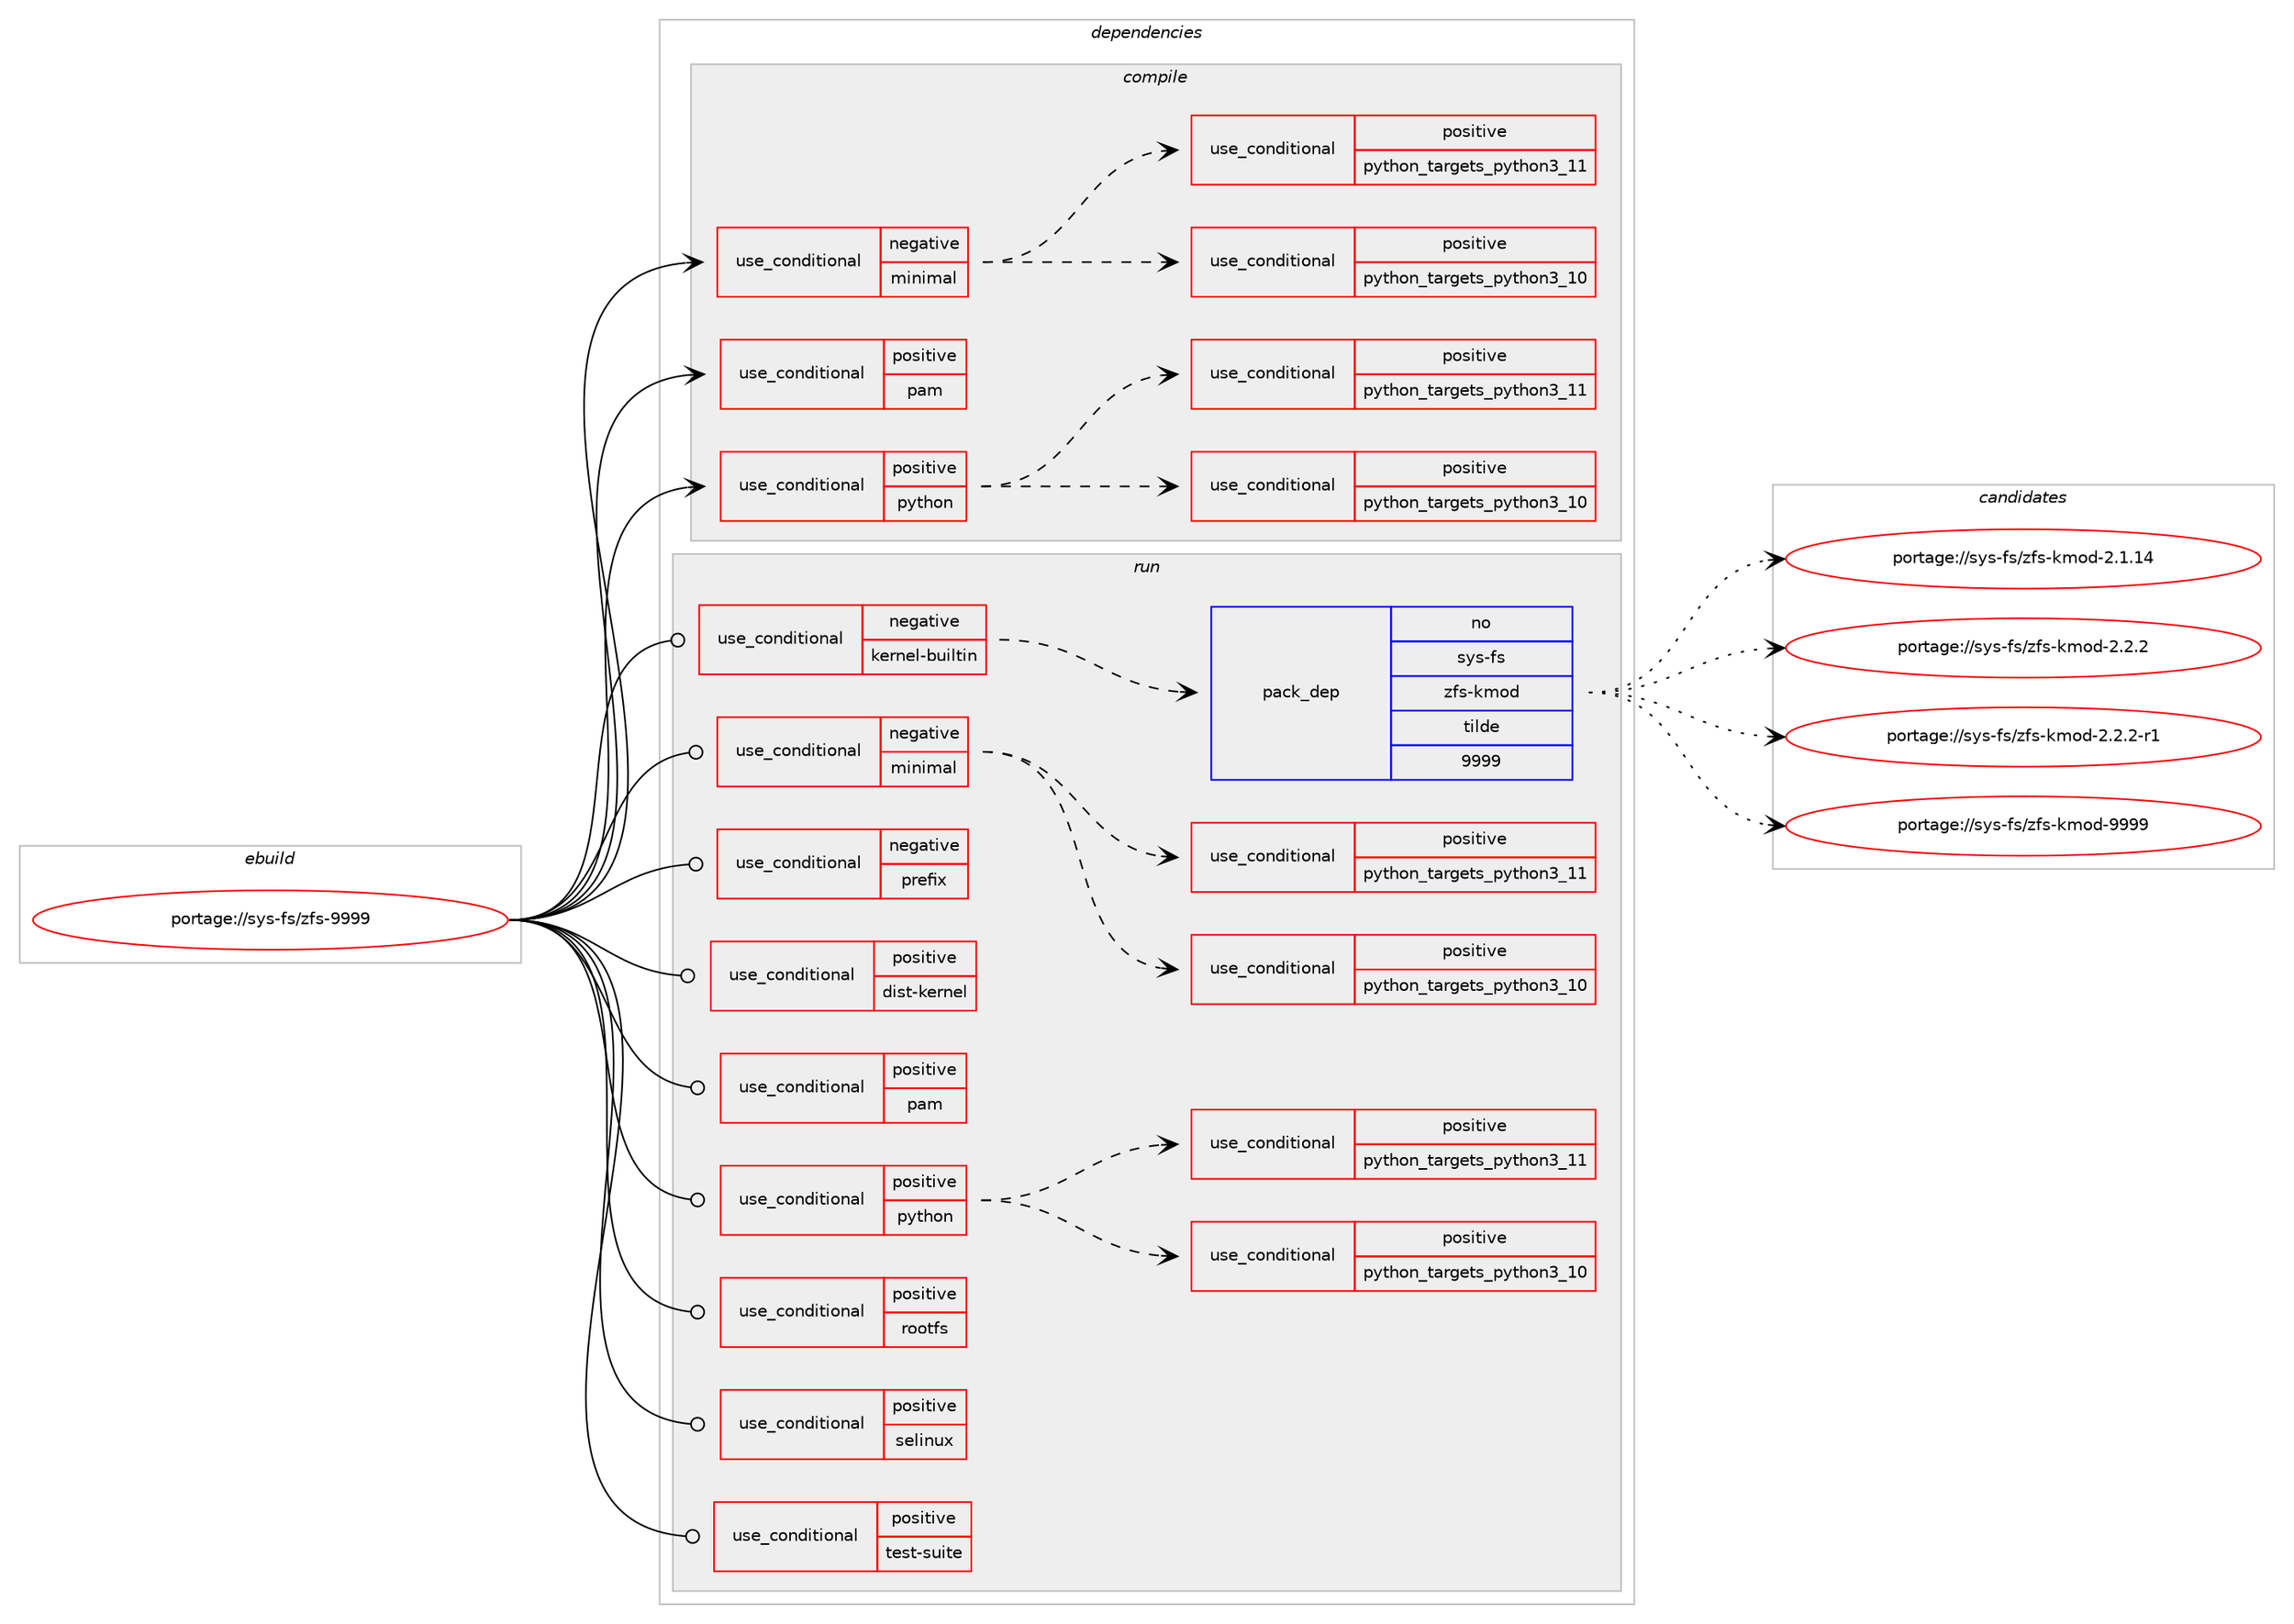 digraph prolog {

# *************
# Graph options
# *************

newrank=true;
concentrate=true;
compound=true;
graph [rankdir=LR,fontname=Helvetica,fontsize=10,ranksep=1.5];#, ranksep=2.5, nodesep=0.2];
edge  [arrowhead=vee];
node  [fontname=Helvetica,fontsize=10];

# **********
# The ebuild
# **********

subgraph cluster_leftcol {
color=gray;
rank=same;
label=<<i>ebuild</i>>;
id [label="portage://sys-fs/zfs-9999", color=red, width=4, href="../sys-fs/zfs-9999.svg"];
}

# ****************
# The dependencies
# ****************

subgraph cluster_midcol {
color=gray;
label=<<i>dependencies</i>>;
subgraph cluster_compile {
fillcolor="#eeeeee";
style=filled;
label=<<i>compile</i>>;
subgraph cond14835 {
dependency22046 [label=<<TABLE BORDER="0" CELLBORDER="1" CELLSPACING="0" CELLPADDING="4"><TR><TD ROWSPAN="3" CELLPADDING="10">use_conditional</TD></TR><TR><TD>negative</TD></TR><TR><TD>minimal</TD></TR></TABLE>>, shape=none, color=red];
subgraph cond14836 {
dependency22047 [label=<<TABLE BORDER="0" CELLBORDER="1" CELLSPACING="0" CELLPADDING="4"><TR><TD ROWSPAN="3" CELLPADDING="10">use_conditional</TD></TR><TR><TD>positive</TD></TR><TR><TD>python_targets_python3_10</TD></TR></TABLE>>, shape=none, color=red];
# *** BEGIN UNKNOWN DEPENDENCY TYPE (TODO) ***
# dependency22047 -> package_dependency(portage://sys-fs/zfs-9999,install,no,dev-lang,python,none,[,,],[slot(3.10)],[])
# *** END UNKNOWN DEPENDENCY TYPE (TODO) ***

}
dependency22046:e -> dependency22047:w [weight=20,style="dashed",arrowhead="vee"];
subgraph cond14837 {
dependency22048 [label=<<TABLE BORDER="0" CELLBORDER="1" CELLSPACING="0" CELLPADDING="4"><TR><TD ROWSPAN="3" CELLPADDING="10">use_conditional</TD></TR><TR><TD>positive</TD></TR><TR><TD>python_targets_python3_11</TD></TR></TABLE>>, shape=none, color=red];
# *** BEGIN UNKNOWN DEPENDENCY TYPE (TODO) ***
# dependency22048 -> package_dependency(portage://sys-fs/zfs-9999,install,no,dev-lang,python,none,[,,],[slot(3.11)],[])
# *** END UNKNOWN DEPENDENCY TYPE (TODO) ***

}
dependency22046:e -> dependency22048:w [weight=20,style="dashed",arrowhead="vee"];
}
id:e -> dependency22046:w [weight=20,style="solid",arrowhead="vee"];
subgraph cond14838 {
dependency22049 [label=<<TABLE BORDER="0" CELLBORDER="1" CELLSPACING="0" CELLPADDING="4"><TR><TD ROWSPAN="3" CELLPADDING="10">use_conditional</TD></TR><TR><TD>positive</TD></TR><TR><TD>pam</TD></TR></TABLE>>, shape=none, color=red];
# *** BEGIN UNKNOWN DEPENDENCY TYPE (TODO) ***
# dependency22049 -> package_dependency(portage://sys-fs/zfs-9999,install,no,sys-libs,pam,none,[,,],[],[])
# *** END UNKNOWN DEPENDENCY TYPE (TODO) ***

}
id:e -> dependency22049:w [weight=20,style="solid",arrowhead="vee"];
subgraph cond14839 {
dependency22050 [label=<<TABLE BORDER="0" CELLBORDER="1" CELLSPACING="0" CELLPADDING="4"><TR><TD ROWSPAN="3" CELLPADDING="10">use_conditional</TD></TR><TR><TD>positive</TD></TR><TR><TD>python</TD></TR></TABLE>>, shape=none, color=red];
subgraph cond14840 {
dependency22051 [label=<<TABLE BORDER="0" CELLBORDER="1" CELLSPACING="0" CELLPADDING="4"><TR><TD ROWSPAN="3" CELLPADDING="10">use_conditional</TD></TR><TR><TD>positive</TD></TR><TR><TD>python_targets_python3_10</TD></TR></TABLE>>, shape=none, color=red];
# *** BEGIN UNKNOWN DEPENDENCY TYPE (TODO) ***
# dependency22051 -> package_dependency(portage://sys-fs/zfs-9999,install,no,dev-python,cffi,none,[,,],[],[use(optenable(python_targets_python3_10),negative),use(optenable(python_targets_python3_11),negative)])
# *** END UNKNOWN DEPENDENCY TYPE (TODO) ***

}
dependency22050:e -> dependency22051:w [weight=20,style="dashed",arrowhead="vee"];
subgraph cond14841 {
dependency22052 [label=<<TABLE BORDER="0" CELLBORDER="1" CELLSPACING="0" CELLPADDING="4"><TR><TD ROWSPAN="3" CELLPADDING="10">use_conditional</TD></TR><TR><TD>positive</TD></TR><TR><TD>python_targets_python3_11</TD></TR></TABLE>>, shape=none, color=red];
# *** BEGIN UNKNOWN DEPENDENCY TYPE (TODO) ***
# dependency22052 -> package_dependency(portage://sys-fs/zfs-9999,install,no,dev-python,cffi,none,[,,],[],[use(optenable(python_targets_python3_10),negative),use(optenable(python_targets_python3_11),negative)])
# *** END UNKNOWN DEPENDENCY TYPE (TODO) ***

}
dependency22050:e -> dependency22052:w [weight=20,style="dashed",arrowhead="vee"];
}
id:e -> dependency22050:w [weight=20,style="solid",arrowhead="vee"];
# *** BEGIN UNKNOWN DEPENDENCY TYPE (TODO) ***
# id -> package_dependency(portage://sys-fs/zfs-9999,install,no,dev-libs,openssl,none,[,,],any_same_slot,[])
# *** END UNKNOWN DEPENDENCY TYPE (TODO) ***

# *** BEGIN UNKNOWN DEPENDENCY TYPE (TODO) ***
# id -> package_dependency(portage://sys-fs/zfs-9999,install,no,net-libs,libtirpc,none,[,,],any_same_slot,[])
# *** END UNKNOWN DEPENDENCY TYPE (TODO) ***

# *** BEGIN UNKNOWN DEPENDENCY TYPE (TODO) ***
# id -> package_dependency(portage://sys-fs/zfs-9999,install,no,sys-apps,util-linux,none,[,,],[],[])
# *** END UNKNOWN DEPENDENCY TYPE (TODO) ***

# *** BEGIN UNKNOWN DEPENDENCY TYPE (TODO) ***
# id -> package_dependency(portage://sys-fs/zfs-9999,install,no,sys-libs,zlib,none,[,,],[],[])
# *** END UNKNOWN DEPENDENCY TYPE (TODO) ***

# *** BEGIN UNKNOWN DEPENDENCY TYPE (TODO) ***
# id -> package_dependency(portage://sys-fs/zfs-9999,install,no,virtual,libudev,none,[,,],any_same_slot,[])
# *** END UNKNOWN DEPENDENCY TYPE (TODO) ***

}
subgraph cluster_compileandrun {
fillcolor="#eeeeee";
style=filled;
label=<<i>compile and run</i>>;
}
subgraph cluster_run {
fillcolor="#eeeeee";
style=filled;
label=<<i>run</i>>;
subgraph cond14842 {
dependency22053 [label=<<TABLE BORDER="0" CELLBORDER="1" CELLSPACING="0" CELLPADDING="4"><TR><TD ROWSPAN="3" CELLPADDING="10">use_conditional</TD></TR><TR><TD>negative</TD></TR><TR><TD>kernel-builtin</TD></TR></TABLE>>, shape=none, color=red];
subgraph pack7023 {
dependency22054 [label=<<TABLE BORDER="0" CELLBORDER="1" CELLSPACING="0" CELLPADDING="4" WIDTH="220"><TR><TD ROWSPAN="6" CELLPADDING="30">pack_dep</TD></TR><TR><TD WIDTH="110">no</TD></TR><TR><TD>sys-fs</TD></TR><TR><TD>zfs-kmod</TD></TR><TR><TD>tilde</TD></TR><TR><TD>9999</TD></TR></TABLE>>, shape=none, color=blue];
}
dependency22053:e -> dependency22054:w [weight=20,style="dashed",arrowhead="vee"];
}
id:e -> dependency22053:w [weight=20,style="solid",arrowhead="odot"];
subgraph cond14843 {
dependency22055 [label=<<TABLE BORDER="0" CELLBORDER="1" CELLSPACING="0" CELLPADDING="4"><TR><TD ROWSPAN="3" CELLPADDING="10">use_conditional</TD></TR><TR><TD>negative</TD></TR><TR><TD>minimal</TD></TR></TABLE>>, shape=none, color=red];
subgraph cond14844 {
dependency22056 [label=<<TABLE BORDER="0" CELLBORDER="1" CELLSPACING="0" CELLPADDING="4"><TR><TD ROWSPAN="3" CELLPADDING="10">use_conditional</TD></TR><TR><TD>positive</TD></TR><TR><TD>python_targets_python3_10</TD></TR></TABLE>>, shape=none, color=red];
# *** BEGIN UNKNOWN DEPENDENCY TYPE (TODO) ***
# dependency22056 -> package_dependency(portage://sys-fs/zfs-9999,run,no,dev-lang,python,none,[,,],[slot(3.10)],[])
# *** END UNKNOWN DEPENDENCY TYPE (TODO) ***

}
dependency22055:e -> dependency22056:w [weight=20,style="dashed",arrowhead="vee"];
subgraph cond14845 {
dependency22057 [label=<<TABLE BORDER="0" CELLBORDER="1" CELLSPACING="0" CELLPADDING="4"><TR><TD ROWSPAN="3" CELLPADDING="10">use_conditional</TD></TR><TR><TD>positive</TD></TR><TR><TD>python_targets_python3_11</TD></TR></TABLE>>, shape=none, color=red];
# *** BEGIN UNKNOWN DEPENDENCY TYPE (TODO) ***
# dependency22057 -> package_dependency(portage://sys-fs/zfs-9999,run,no,dev-lang,python,none,[,,],[slot(3.11)],[])
# *** END UNKNOWN DEPENDENCY TYPE (TODO) ***

}
dependency22055:e -> dependency22057:w [weight=20,style="dashed",arrowhead="vee"];
}
id:e -> dependency22055:w [weight=20,style="solid",arrowhead="odot"];
subgraph cond14846 {
dependency22058 [label=<<TABLE BORDER="0" CELLBORDER="1" CELLSPACING="0" CELLPADDING="4"><TR><TD ROWSPAN="3" CELLPADDING="10">use_conditional</TD></TR><TR><TD>negative</TD></TR><TR><TD>prefix</TD></TR></TABLE>>, shape=none, color=red];
# *** BEGIN UNKNOWN DEPENDENCY TYPE (TODO) ***
# dependency22058 -> package_dependency(portage://sys-fs/zfs-9999,run,no,virtual,udev,none,[,,],[],[])
# *** END UNKNOWN DEPENDENCY TYPE (TODO) ***

}
id:e -> dependency22058:w [weight=20,style="solid",arrowhead="odot"];
subgraph cond14847 {
dependency22059 [label=<<TABLE BORDER="0" CELLBORDER="1" CELLSPACING="0" CELLPADDING="4"><TR><TD ROWSPAN="3" CELLPADDING="10">use_conditional</TD></TR><TR><TD>positive</TD></TR><TR><TD>dist-kernel</TD></TR></TABLE>>, shape=none, color=red];
# *** BEGIN UNKNOWN DEPENDENCY TYPE (TODO) ***
# dependency22059 -> package_dependency(portage://sys-fs/zfs-9999,run,no,virtual,dist-kernel,none,[,,],any_same_slot,[])
# *** END UNKNOWN DEPENDENCY TYPE (TODO) ***

}
id:e -> dependency22059:w [weight=20,style="solid",arrowhead="odot"];
subgraph cond14848 {
dependency22060 [label=<<TABLE BORDER="0" CELLBORDER="1" CELLSPACING="0" CELLPADDING="4"><TR><TD ROWSPAN="3" CELLPADDING="10">use_conditional</TD></TR><TR><TD>positive</TD></TR><TR><TD>pam</TD></TR></TABLE>>, shape=none, color=red];
# *** BEGIN UNKNOWN DEPENDENCY TYPE (TODO) ***
# dependency22060 -> package_dependency(portage://sys-fs/zfs-9999,run,no,sys-libs,pam,none,[,,],[],[])
# *** END UNKNOWN DEPENDENCY TYPE (TODO) ***

}
id:e -> dependency22060:w [weight=20,style="solid",arrowhead="odot"];
subgraph cond14849 {
dependency22061 [label=<<TABLE BORDER="0" CELLBORDER="1" CELLSPACING="0" CELLPADDING="4"><TR><TD ROWSPAN="3" CELLPADDING="10">use_conditional</TD></TR><TR><TD>positive</TD></TR><TR><TD>python</TD></TR></TABLE>>, shape=none, color=red];
subgraph cond14850 {
dependency22062 [label=<<TABLE BORDER="0" CELLBORDER="1" CELLSPACING="0" CELLPADDING="4"><TR><TD ROWSPAN="3" CELLPADDING="10">use_conditional</TD></TR><TR><TD>positive</TD></TR><TR><TD>python_targets_python3_10</TD></TR></TABLE>>, shape=none, color=red];
# *** BEGIN UNKNOWN DEPENDENCY TYPE (TODO) ***
# dependency22062 -> package_dependency(portage://sys-fs/zfs-9999,run,no,dev-python,cffi,none,[,,],[],[use(optenable(python_targets_python3_10),negative),use(optenable(python_targets_python3_11),negative)])
# *** END UNKNOWN DEPENDENCY TYPE (TODO) ***

}
dependency22061:e -> dependency22062:w [weight=20,style="dashed",arrowhead="vee"];
subgraph cond14851 {
dependency22063 [label=<<TABLE BORDER="0" CELLBORDER="1" CELLSPACING="0" CELLPADDING="4"><TR><TD ROWSPAN="3" CELLPADDING="10">use_conditional</TD></TR><TR><TD>positive</TD></TR><TR><TD>python_targets_python3_11</TD></TR></TABLE>>, shape=none, color=red];
# *** BEGIN UNKNOWN DEPENDENCY TYPE (TODO) ***
# dependency22063 -> package_dependency(portage://sys-fs/zfs-9999,run,no,dev-python,cffi,none,[,,],[],[use(optenable(python_targets_python3_10),negative),use(optenable(python_targets_python3_11),negative)])
# *** END UNKNOWN DEPENDENCY TYPE (TODO) ***

}
dependency22061:e -> dependency22063:w [weight=20,style="dashed",arrowhead="vee"];
}
id:e -> dependency22061:w [weight=20,style="solid",arrowhead="odot"];
subgraph cond14852 {
dependency22064 [label=<<TABLE BORDER="0" CELLBORDER="1" CELLSPACING="0" CELLPADDING="4"><TR><TD ROWSPAN="3" CELLPADDING="10">use_conditional</TD></TR><TR><TD>positive</TD></TR><TR><TD>rootfs</TD></TR></TABLE>>, shape=none, color=red];
# *** BEGIN UNKNOWN DEPENDENCY TYPE (TODO) ***
# dependency22064 -> package_dependency(portage://sys-fs/zfs-9999,run,no,app-alternatives,cpio,none,[,,],[],[])
# *** END UNKNOWN DEPENDENCY TYPE (TODO) ***

# *** BEGIN UNKNOWN DEPENDENCY TYPE (TODO) ***
# dependency22064 -> package_dependency(portage://sys-fs/zfs-9999,run,no,app-misc,pax-utils,none,[,,],[],[])
# *** END UNKNOWN DEPENDENCY TYPE (TODO) ***

}
id:e -> dependency22064:w [weight=20,style="solid",arrowhead="odot"];
subgraph cond14853 {
dependency22065 [label=<<TABLE BORDER="0" CELLBORDER="1" CELLSPACING="0" CELLPADDING="4"><TR><TD ROWSPAN="3" CELLPADDING="10">use_conditional</TD></TR><TR><TD>positive</TD></TR><TR><TD>selinux</TD></TR></TABLE>>, shape=none, color=red];
# *** BEGIN UNKNOWN DEPENDENCY TYPE (TODO) ***
# dependency22065 -> package_dependency(portage://sys-fs/zfs-9999,run,no,sec-policy,selinux-zfs,none,[,,],[],[])
# *** END UNKNOWN DEPENDENCY TYPE (TODO) ***

}
id:e -> dependency22065:w [weight=20,style="solid",arrowhead="odot"];
subgraph cond14854 {
dependency22066 [label=<<TABLE BORDER="0" CELLBORDER="1" CELLSPACING="0" CELLPADDING="4"><TR><TD ROWSPAN="3" CELLPADDING="10">use_conditional</TD></TR><TR><TD>positive</TD></TR><TR><TD>test-suite</TD></TR></TABLE>>, shape=none, color=red];
# *** BEGIN UNKNOWN DEPENDENCY TYPE (TODO) ***
# dependency22066 -> package_dependency(portage://sys-fs/zfs-9999,run,no,app-shells,ksh,none,[,,],[],[])
# *** END UNKNOWN DEPENDENCY TYPE (TODO) ***

# *** BEGIN UNKNOWN DEPENDENCY TYPE (TODO) ***
# dependency22066 -> package_dependency(portage://sys-fs/zfs-9999,run,no,sys-apps,kmod,none,[,,],[],[use(enable(tools),none)])
# *** END UNKNOWN DEPENDENCY TYPE (TODO) ***

# *** BEGIN UNKNOWN DEPENDENCY TYPE (TODO) ***
# dependency22066 -> package_dependency(portage://sys-fs/zfs-9999,run,no,sys-apps,util-linux,none,[,,],[],[])
# *** END UNKNOWN DEPENDENCY TYPE (TODO) ***

# *** BEGIN UNKNOWN DEPENDENCY TYPE (TODO) ***
# dependency22066 -> package_dependency(portage://sys-fs/zfs-9999,run,no,app-alternatives,bc,none,[,,],[],[])
# *** END UNKNOWN DEPENDENCY TYPE (TODO) ***

# *** BEGIN UNKNOWN DEPENDENCY TYPE (TODO) ***
# dependency22066 -> package_dependency(portage://sys-fs/zfs-9999,run,no,sys-block,parted,none,[,,],[],[])
# *** END UNKNOWN DEPENDENCY TYPE (TODO) ***

# *** BEGIN UNKNOWN DEPENDENCY TYPE (TODO) ***
# dependency22066 -> package_dependency(portage://sys-fs/zfs-9999,run,no,sys-fs,lsscsi,none,[,,],[],[])
# *** END UNKNOWN DEPENDENCY TYPE (TODO) ***

# *** BEGIN UNKNOWN DEPENDENCY TYPE (TODO) ***
# dependency22066 -> package_dependency(portage://sys-fs/zfs-9999,run,no,sys-fs,mdadm,none,[,,],[],[])
# *** END UNKNOWN DEPENDENCY TYPE (TODO) ***

# *** BEGIN UNKNOWN DEPENDENCY TYPE (TODO) ***
# dependency22066 -> package_dependency(portage://sys-fs/zfs-9999,run,no,sys-process,procps,none,[,,],[],[])
# *** END UNKNOWN DEPENDENCY TYPE (TODO) ***

}
id:e -> dependency22066:w [weight=20,style="solid",arrowhead="odot"];
# *** BEGIN UNKNOWN DEPENDENCY TYPE (TODO) ***
# id -> package_dependency(portage://sys-fs/zfs-9999,run,no,app-alternatives,awk,none,[,,],[],[])
# *** END UNKNOWN DEPENDENCY TYPE (TODO) ***

# *** BEGIN UNKNOWN DEPENDENCY TYPE (TODO) ***
# id -> package_dependency(portage://sys-fs/zfs-9999,run,no,dev-libs,openssl,none,[,,],any_same_slot,[])
# *** END UNKNOWN DEPENDENCY TYPE (TODO) ***

# *** BEGIN UNKNOWN DEPENDENCY TYPE (TODO) ***
# id -> package_dependency(portage://sys-fs/zfs-9999,run,no,net-libs,libtirpc,none,[,,],any_same_slot,[])
# *** END UNKNOWN DEPENDENCY TYPE (TODO) ***

# *** BEGIN UNKNOWN DEPENDENCY TYPE (TODO) ***
# id -> package_dependency(portage://sys-fs/zfs-9999,run,no,sys-apps,util-linux,none,[,,],[],[])
# *** END UNKNOWN DEPENDENCY TYPE (TODO) ***

# *** BEGIN UNKNOWN DEPENDENCY TYPE (TODO) ***
# id -> package_dependency(portage://sys-fs/zfs-9999,run,no,sys-fs,udev-init-scripts,none,[,,],[],[])
# *** END UNKNOWN DEPENDENCY TYPE (TODO) ***

# *** BEGIN UNKNOWN DEPENDENCY TYPE (TODO) ***
# id -> package_dependency(portage://sys-fs/zfs-9999,run,no,sys-libs,zlib,none,[,,],[],[])
# *** END UNKNOWN DEPENDENCY TYPE (TODO) ***

# *** BEGIN UNKNOWN DEPENDENCY TYPE (TODO) ***
# id -> package_dependency(portage://sys-fs/zfs-9999,run,no,virtual,libudev,none,[,,],any_same_slot,[])
# *** END UNKNOWN DEPENDENCY TYPE (TODO) ***

}
}

# **************
# The candidates
# **************

subgraph cluster_choices {
rank=same;
color=gray;
label=<<i>candidates</i>>;

subgraph choice7023 {
color=black;
nodesep=1;
choice11512111545102115471221021154510710911110045504649464952 [label="portage://sys-fs/zfs-kmod-2.1.14", color=red, width=4,href="../sys-fs/zfs-kmod-2.1.14.svg"];
choice115121115451021154712210211545107109111100455046504650 [label="portage://sys-fs/zfs-kmod-2.2.2", color=red, width=4,href="../sys-fs/zfs-kmod-2.2.2.svg"];
choice1151211154510211547122102115451071091111004550465046504511449 [label="portage://sys-fs/zfs-kmod-2.2.2-r1", color=red, width=4,href="../sys-fs/zfs-kmod-2.2.2-r1.svg"];
choice1151211154510211547122102115451071091111004557575757 [label="portage://sys-fs/zfs-kmod-9999", color=red, width=4,href="../sys-fs/zfs-kmod-9999.svg"];
dependency22054:e -> choice11512111545102115471221021154510710911110045504649464952:w [style=dotted,weight="100"];
dependency22054:e -> choice115121115451021154712210211545107109111100455046504650:w [style=dotted,weight="100"];
dependency22054:e -> choice1151211154510211547122102115451071091111004550465046504511449:w [style=dotted,weight="100"];
dependency22054:e -> choice1151211154510211547122102115451071091111004557575757:w [style=dotted,weight="100"];
}
}

}
